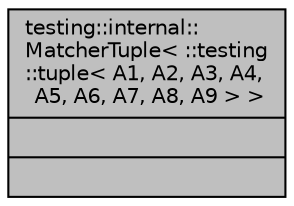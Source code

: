 digraph "testing::internal::MatcherTuple&lt; ::testing::tuple&lt; A1, A2, A3, A4, A5, A6, A7, A8, A9 &gt; &gt;"
{
  edge [fontname="Helvetica",fontsize="10",labelfontname="Helvetica",labelfontsize="10"];
  node [fontname="Helvetica",fontsize="10",shape=record];
  Node1 [label="{testing::internal::\lMatcherTuple\< ::testing\l::tuple\< A1, A2, A3, A4,\l A5, A6, A7, A8, A9 \> \>\n||}",height=0.2,width=0.4,color="black", fillcolor="grey75", style="filled", fontcolor="black"];
}
